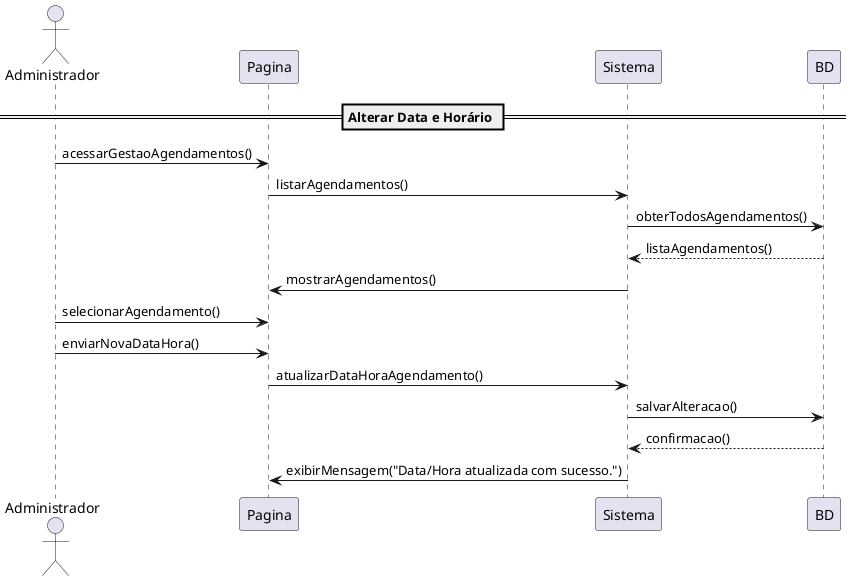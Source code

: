 @startuml



' =============== Atores =================
actor Administrador

' ========== 10. Alterar Data/Hora (Administrador) ==========
== Alterar Data e Horário ==
Administrador -> Pagina : acessarGestaoAgendamentos()
Pagina -> Sistema : listarAgendamentos()
Sistema -> BD : obterTodosAgendamentos()
BD --> Sistema : listaAgendamentos()
Sistema -> Pagina : mostrarAgendamentos()
Administrador -> Pagina : selecionarAgendamento()
Administrador -> Pagina : enviarNovaDataHora()
Pagina -> Sistema : atualizarDataHoraAgendamento()
Sistema -> BD : salvarAlteracao()
BD --> Sistema : confirmacao()
Sistema -> Pagina : exibirMensagem("Data/Hora atualizada com sucesso.")



@enduml